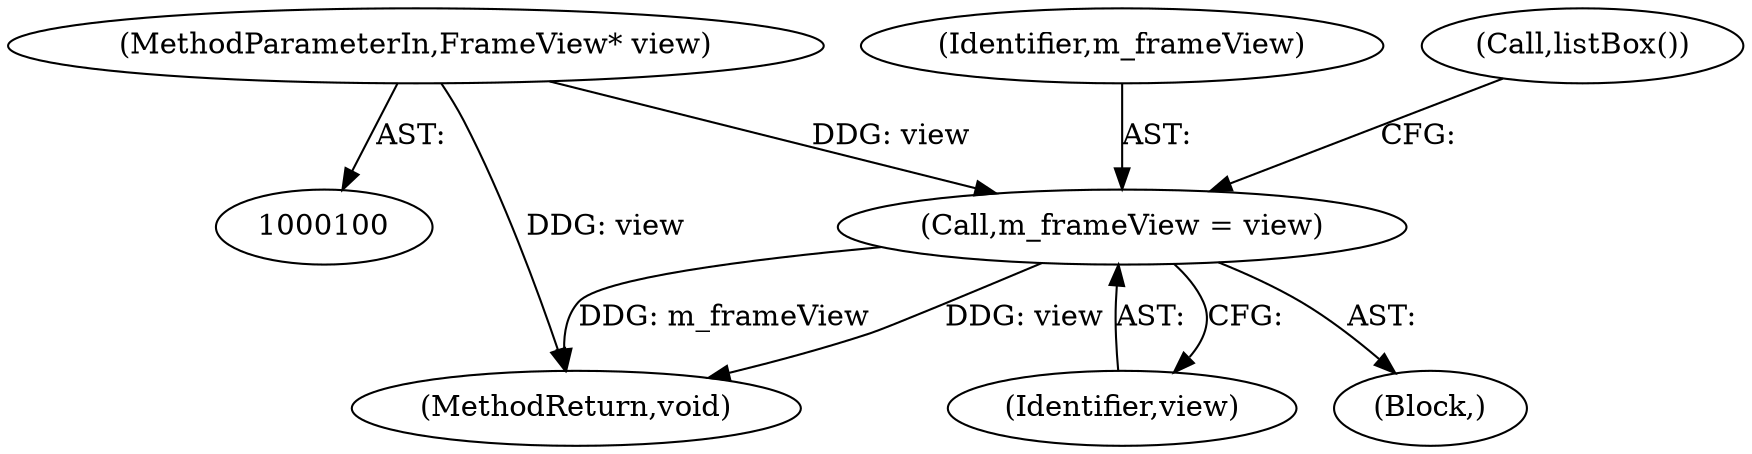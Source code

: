 digraph "0_Chrome_c7e50b5ef454efd6ab9527d795442c213eeb6afa_2@pointer" {
"1000103" [label="(Call,m_frameView = view)"];
"1000101" [label="(MethodParameterIn,FrameView* view)"];
"1000101" [label="(MethodParameterIn,FrameView* view)"];
"1000104" [label="(Identifier,m_frameView)"];
"1000105" [label="(Identifier,view)"];
"1000140" [label="(MethodReturn,void)"];
"1000102" [label="(Block,)"];
"1000108" [label="(Call,listBox())"];
"1000103" [label="(Call,m_frameView = view)"];
"1000103" -> "1000102"  [label="AST: "];
"1000103" -> "1000105"  [label="CFG: "];
"1000104" -> "1000103"  [label="AST: "];
"1000105" -> "1000103"  [label="AST: "];
"1000108" -> "1000103"  [label="CFG: "];
"1000103" -> "1000140"  [label="DDG: m_frameView"];
"1000103" -> "1000140"  [label="DDG: view"];
"1000101" -> "1000103"  [label="DDG: view"];
"1000101" -> "1000100"  [label="AST: "];
"1000101" -> "1000140"  [label="DDG: view"];
}
